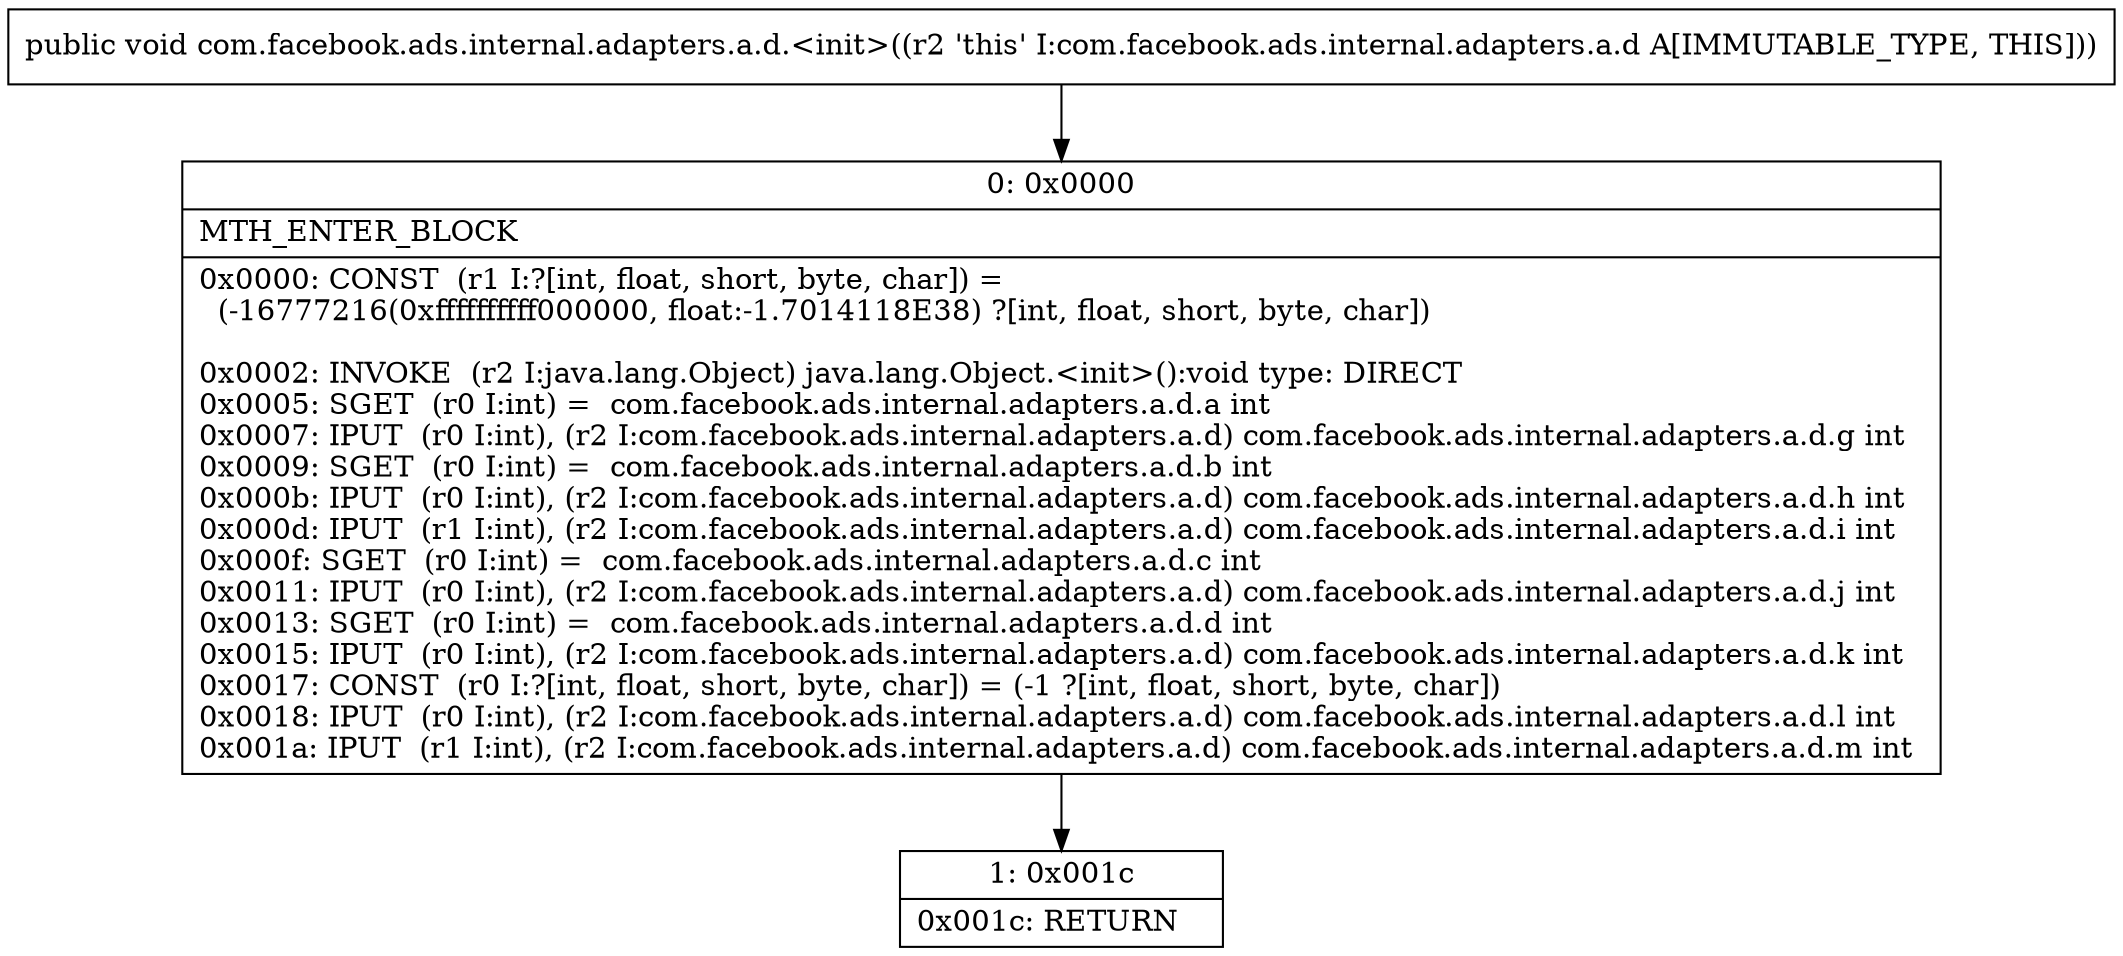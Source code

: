digraph "CFG forcom.facebook.ads.internal.adapters.a.d.\<init\>()V" {
Node_0 [shape=record,label="{0\:\ 0x0000|MTH_ENTER_BLOCK\l|0x0000: CONST  (r1 I:?[int, float, short, byte, char]) = \l  (\-16777216(0xffffffffff000000, float:\-1.7014118E38) ?[int, float, short, byte, char])\l \l0x0002: INVOKE  (r2 I:java.lang.Object) java.lang.Object.\<init\>():void type: DIRECT \l0x0005: SGET  (r0 I:int) =  com.facebook.ads.internal.adapters.a.d.a int \l0x0007: IPUT  (r0 I:int), (r2 I:com.facebook.ads.internal.adapters.a.d) com.facebook.ads.internal.adapters.a.d.g int \l0x0009: SGET  (r0 I:int) =  com.facebook.ads.internal.adapters.a.d.b int \l0x000b: IPUT  (r0 I:int), (r2 I:com.facebook.ads.internal.adapters.a.d) com.facebook.ads.internal.adapters.a.d.h int \l0x000d: IPUT  (r1 I:int), (r2 I:com.facebook.ads.internal.adapters.a.d) com.facebook.ads.internal.adapters.a.d.i int \l0x000f: SGET  (r0 I:int) =  com.facebook.ads.internal.adapters.a.d.c int \l0x0011: IPUT  (r0 I:int), (r2 I:com.facebook.ads.internal.adapters.a.d) com.facebook.ads.internal.adapters.a.d.j int \l0x0013: SGET  (r0 I:int) =  com.facebook.ads.internal.adapters.a.d.d int \l0x0015: IPUT  (r0 I:int), (r2 I:com.facebook.ads.internal.adapters.a.d) com.facebook.ads.internal.adapters.a.d.k int \l0x0017: CONST  (r0 I:?[int, float, short, byte, char]) = (\-1 ?[int, float, short, byte, char]) \l0x0018: IPUT  (r0 I:int), (r2 I:com.facebook.ads.internal.adapters.a.d) com.facebook.ads.internal.adapters.a.d.l int \l0x001a: IPUT  (r1 I:int), (r2 I:com.facebook.ads.internal.adapters.a.d) com.facebook.ads.internal.adapters.a.d.m int \l}"];
Node_1 [shape=record,label="{1\:\ 0x001c|0x001c: RETURN   \l}"];
MethodNode[shape=record,label="{public void com.facebook.ads.internal.adapters.a.d.\<init\>((r2 'this' I:com.facebook.ads.internal.adapters.a.d A[IMMUTABLE_TYPE, THIS])) }"];
MethodNode -> Node_0;
Node_0 -> Node_1;
}

